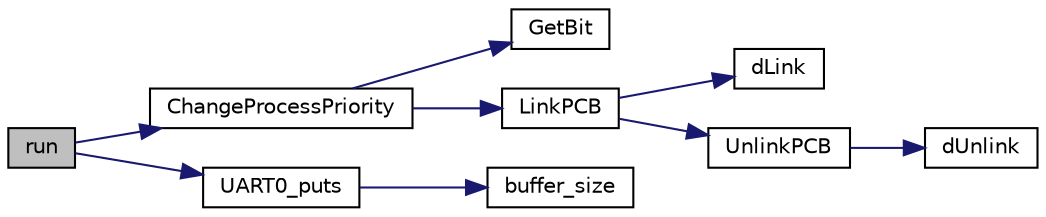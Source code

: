 digraph "run"
{
 // LATEX_PDF_SIZE
  edge [fontname="Helvetica",fontsize="10",labelfontname="Helvetica",labelfontsize="10"];
  node [fontname="Helvetica",fontsize="10",shape=record];
  rankdir="LR";
  Node1 [label="run",height=0.2,width=0.4,color="black", fillcolor="grey75", style="filled", fontcolor="black",tooltip=" "];
  Node1 -> Node2 [color="midnightblue",fontsize="10",style="solid",fontname="Helvetica"];
  Node2 [label="ChangeProcessPriority",height=0.2,width=0.4,color="black", fillcolor="white", style="filled",URL="$k__processes_8c.html#a3516c38f02e3664cc6db527c4bf33c03",tooltip="Changes the priority of a process."];
  Node2 -> Node3 [color="midnightblue",fontsize="10",style="solid",fontname="Helvetica"];
  Node3 [label="GetBit",height=0.2,width=0.4,color="black", fillcolor="white", style="filled",URL="$bitmap_8c.html#aea47b36efa670baedacd8eb1c8cefed9",tooltip="Gets thevalue of a specific bit in a bitmap."];
  Node2 -> Node4 [color="midnightblue",fontsize="10",style="solid",fontname="Helvetica"];
  Node4 [label="LinkPCB",height=0.2,width=0.4,color="black", fillcolor="white", style="filled",URL="$k__scheduler_8c.html#a6fa07eff4335f7eca76b95872e445907",tooltip="Links a PCB into a specific priority queue."];
  Node4 -> Node5 [color="midnightblue",fontsize="10",style="solid",fontname="Helvetica"];
  Node5 [label="dLink",height=0.2,width=0.4,color="black", fillcolor="white", style="filled",URL="$dlist_8c.html#af800d7b4d997230f7d590c452dcb1ea3",tooltip="Links a node into the back of another."];
  Node4 -> Node6 [color="midnightblue",fontsize="10",style="solid",fontname="Helvetica"];
  Node6 [label="UnlinkPCB",height=0.2,width=0.4,color="black", fillcolor="white", style="filled",URL="$k__scheduler_8c.html#a020cd5ae59a5fa38146a31260f17ee30",tooltip="Unlinks PCB from its Process queue."];
  Node6 -> Node7 [color="midnightblue",fontsize="10",style="solid",fontname="Helvetica"];
  Node7 [label="dUnlink",height=0.2,width=0.4,color="black", fillcolor="white", style="filled",URL="$dlist_8c.html#a4ac5bcc32a4b91f514e4eeff11361b61",tooltip="Unlinks a node from its current list."];
  Node1 -> Node8 [color="midnightblue",fontsize="10",style="solid",fontname="Helvetica"];
  Node8 [label="UART0_puts",height=0.2,width=0.4,color="black", fillcolor="white", style="filled",URL="$uart_8c.html#a2d797721c4a028583e8a104199f9075d",tooltip="Sends char string to UART 0."];
  Node8 -> Node9 [color="midnightblue",fontsize="10",style="solid",fontname="Helvetica"];
  Node9 [label="buffer_size",height=0.2,width=0.4,color="black", fillcolor="white", style="filled",URL="$cirbuffer_8c.html#a2f814236dddb19be2d91c62b2f2c90ce",tooltip="Get the size of the buffer/How many characters are currently queued."];
}
